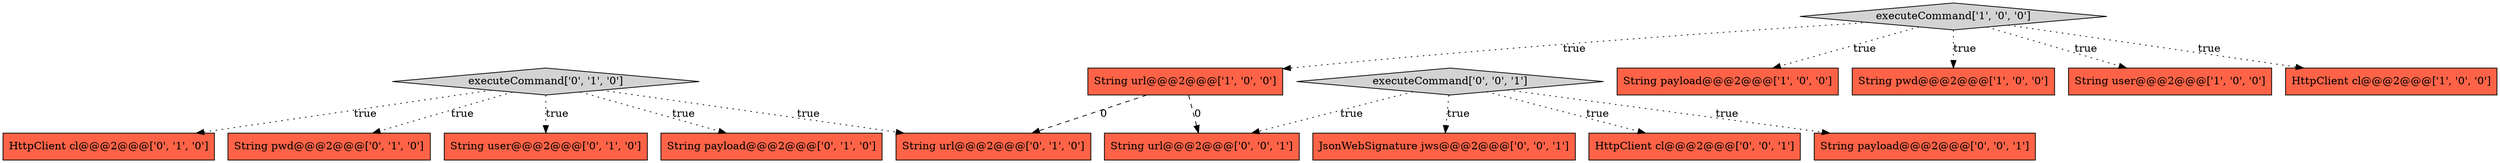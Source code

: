 digraph {
6 [style = filled, label = "String payload@@@2@@@['0', '1', '0']", fillcolor = tomato, shape = box image = "AAA0AAABBB2BBB"];
5 [style = filled, label = "String url@@@2@@@['1', '0', '0']", fillcolor = tomato, shape = box image = "AAA1AAABBB1BBB"];
14 [style = filled, label = "JsonWebSignature jws@@@2@@@['0', '0', '1']", fillcolor = tomato, shape = box image = "AAA0AAABBB3BBB"];
9 [style = filled, label = "HttpClient cl@@@2@@@['0', '1', '0']", fillcolor = tomato, shape = box image = "AAA0AAABBB2BBB"];
13 [style = filled, label = "HttpClient cl@@@2@@@['0', '0', '1']", fillcolor = tomato, shape = box image = "AAA0AAABBB3BBB"];
0 [style = filled, label = "String payload@@@2@@@['1', '0', '0']", fillcolor = tomato, shape = box image = "AAA0AAABBB1BBB"];
15 [style = filled, label = "String payload@@@2@@@['0', '0', '1']", fillcolor = tomato, shape = box image = "AAA0AAABBB3BBB"];
7 [style = filled, label = "executeCommand['0', '1', '0']", fillcolor = lightgray, shape = diamond image = "AAA0AAABBB2BBB"];
12 [style = filled, label = "executeCommand['0', '0', '1']", fillcolor = lightgray, shape = diamond image = "AAA0AAABBB3BBB"];
16 [style = filled, label = "String url@@@2@@@['0', '0', '1']", fillcolor = tomato, shape = box image = "AAA0AAABBB3BBB"];
10 [style = filled, label = "String pwd@@@2@@@['0', '1', '0']", fillcolor = tomato, shape = box image = "AAA0AAABBB2BBB"];
4 [style = filled, label = "String pwd@@@2@@@['1', '0', '0']", fillcolor = tomato, shape = box image = "AAA0AAABBB1BBB"];
2 [style = filled, label = "String user@@@2@@@['1', '0', '0']", fillcolor = tomato, shape = box image = "AAA0AAABBB1BBB"];
1 [style = filled, label = "executeCommand['1', '0', '0']", fillcolor = lightgray, shape = diamond image = "AAA0AAABBB1BBB"];
11 [style = filled, label = "String url@@@2@@@['0', '1', '0']", fillcolor = tomato, shape = box image = "AAA1AAABBB2BBB"];
3 [style = filled, label = "HttpClient cl@@@2@@@['1', '0', '0']", fillcolor = tomato, shape = box image = "AAA0AAABBB1BBB"];
8 [style = filled, label = "String user@@@2@@@['0', '1', '0']", fillcolor = tomato, shape = box image = "AAA0AAABBB2BBB"];
5->16 [style = dashed, label="0"];
12->15 [style = dotted, label="true"];
12->14 [style = dotted, label="true"];
7->6 [style = dotted, label="true"];
12->13 [style = dotted, label="true"];
1->0 [style = dotted, label="true"];
1->4 [style = dotted, label="true"];
7->10 [style = dotted, label="true"];
7->11 [style = dotted, label="true"];
1->2 [style = dotted, label="true"];
7->9 [style = dotted, label="true"];
7->8 [style = dotted, label="true"];
12->16 [style = dotted, label="true"];
5->11 [style = dashed, label="0"];
1->5 [style = dotted, label="true"];
1->3 [style = dotted, label="true"];
}
